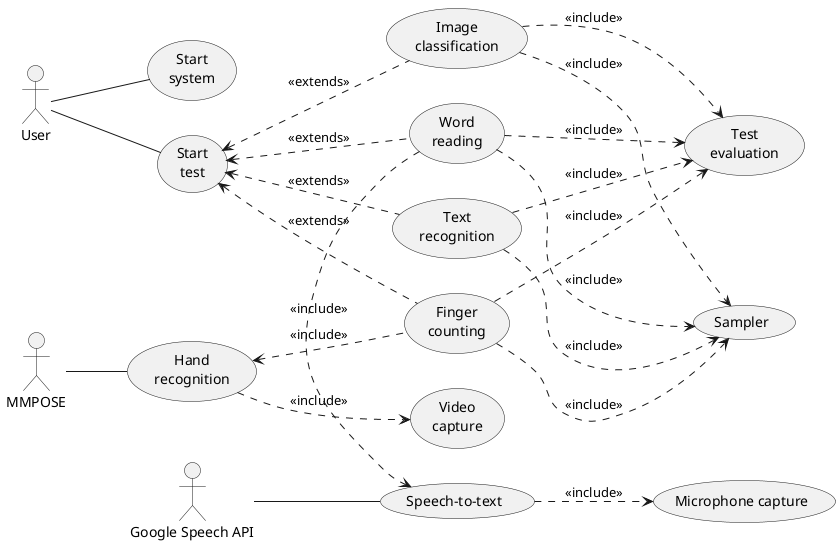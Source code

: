@startuml diagram
left to right direction
' Actors
actor "User" as user 
actor "MMPOSE" as mmpose
actor "Google Speech API" as google 

' Use cases
usecase "Start\nsystem" as start
' usecase "Configure\naccessibility" as configure 
usecase "Start\ntest" as test

usecase "Finger\ncounting" as finger
usecase "Image\nclassification" as image
usecase "Text\nrecognition" as text
usecase "Word\nreading" as word

usecase "Test\nevaluation" as eval
usecase "Sampler" as sampler

usecase "Hand\nrecognition" as hand
usecase "Video\ncapture" as video

usecase "Speech-to-text" as speech2text
usecase "Microphone capture" as mic

' Diagram
user -- start
user -- test

test <.. finger : <<extends>>
test <.. image : <<extends>>
test <.. text : <<extends>>
test <.. word : <<extends>>

finger ..> sampler : <<include>>
image ..> sampler : <<include>>
text ..> sampler : <<include>>
word ..> sampler : <<include>>

finger ..> eval : <<include>>
image ..> eval : <<include>>
text ..> eval : <<include>>
word ..> eval : <<include>>

finger .up.> hand : <<include>>
hand ..> video : <<include>>
mmpose -- hand

word .right.> speech2text : <<include>>
speech2text ..> mic : <<include>>
google -- speech2text


@enduml
